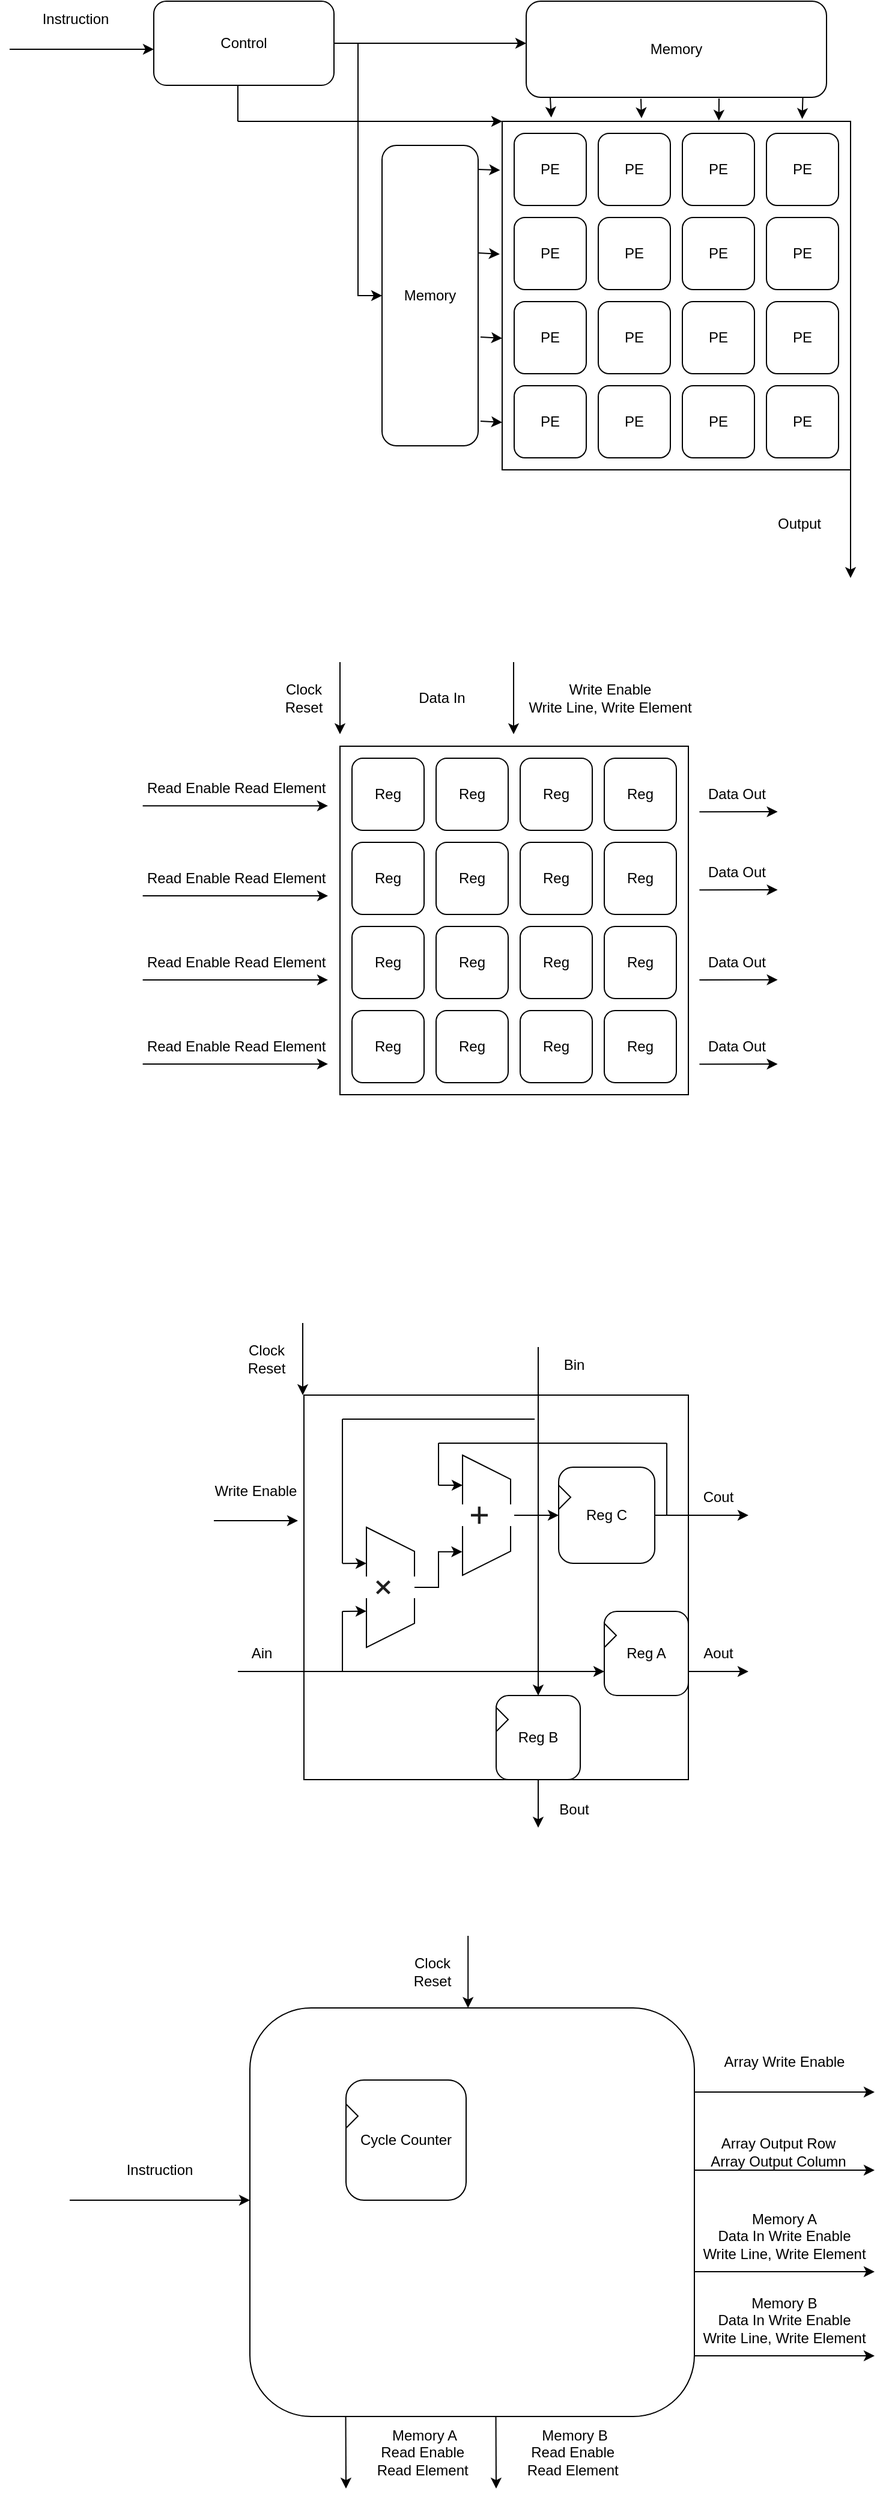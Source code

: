 <mxfile version="26.2.15">
  <diagram name="Page-1" id="_n1LZgANd8zEwi0U5w4z">
    <mxGraphModel dx="1113" dy="709" grid="1" gridSize="10" guides="1" tooltips="1" connect="1" arrows="1" fold="1" page="1" pageScale="1" pageWidth="850" pageHeight="1100" background="none" math="0" shadow="0">
      <root>
        <mxCell id="0" />
        <mxCell id="1" parent="0" />
        <mxCell id="O0ssllRnNKwDEn77qQZ8-20" value="" style="rounded=0;whiteSpace=wrap;html=1;fillColor=default;" parent="1" vertex="1">
          <mxGeometry x="450" y="150" width="290" height="290" as="geometry" />
        </mxCell>
        <mxCell id="xQuqzKJTbSrKoZD_pOgn-4" style="edgeStyle=orthogonalEdgeStyle;rounded=0;orthogonalLoop=1;jettySize=auto;html=1;entryX=0;entryY=0.5;entryDx=0;entryDy=0;" parent="1" source="O0ssllRnNKwDEn77qQZ8-1" target="O0ssllRnNKwDEn77qQZ8-22" edge="1">
          <mxGeometry relative="1" as="geometry" />
        </mxCell>
        <mxCell id="O0ssllRnNKwDEn77qQZ8-1" value="Control" style="rounded=1;whiteSpace=wrap;html=1;" parent="1" vertex="1">
          <mxGeometry x="160" y="50" width="150" height="70" as="geometry" />
        </mxCell>
        <mxCell id="O0ssllRnNKwDEn77qQZ8-2" value="PE" style="rounded=1;whiteSpace=wrap;html=1;" parent="1" vertex="1">
          <mxGeometry x="460" y="160" width="60" height="60" as="geometry" />
        </mxCell>
        <mxCell id="O0ssllRnNKwDEn77qQZ8-3" value="PE" style="rounded=1;whiteSpace=wrap;html=1;" parent="1" vertex="1">
          <mxGeometry x="530" y="160" width="60" height="60" as="geometry" />
        </mxCell>
        <mxCell id="O0ssllRnNKwDEn77qQZ8-4" value="PE" style="rounded=1;whiteSpace=wrap;html=1;" parent="1" vertex="1">
          <mxGeometry x="600" y="160" width="60" height="60" as="geometry" />
        </mxCell>
        <mxCell id="O0ssllRnNKwDEn77qQZ8-5" value="PE" style="rounded=1;whiteSpace=wrap;html=1;" parent="1" vertex="1">
          <mxGeometry x="670" y="160" width="60" height="60" as="geometry" />
        </mxCell>
        <mxCell id="O0ssllRnNKwDEn77qQZ8-6" value="PE" style="rounded=1;whiteSpace=wrap;html=1;" parent="1" vertex="1">
          <mxGeometry x="460" y="230" width="60" height="60" as="geometry" />
        </mxCell>
        <mxCell id="O0ssllRnNKwDEn77qQZ8-7" value="PE" style="rounded=1;whiteSpace=wrap;html=1;" parent="1" vertex="1">
          <mxGeometry x="530" y="230" width="60" height="60" as="geometry" />
        </mxCell>
        <mxCell id="O0ssllRnNKwDEn77qQZ8-8" value="PE" style="rounded=1;whiteSpace=wrap;html=1;" parent="1" vertex="1">
          <mxGeometry x="600" y="230" width="60" height="60" as="geometry" />
        </mxCell>
        <mxCell id="O0ssllRnNKwDEn77qQZ8-9" value="PE" style="rounded=1;whiteSpace=wrap;html=1;" parent="1" vertex="1">
          <mxGeometry x="670" y="230" width="60" height="60" as="geometry" />
        </mxCell>
        <mxCell id="O0ssllRnNKwDEn77qQZ8-10" value="PE" style="rounded=1;whiteSpace=wrap;html=1;" parent="1" vertex="1">
          <mxGeometry x="460" y="300" width="60" height="60" as="geometry" />
        </mxCell>
        <mxCell id="O0ssllRnNKwDEn77qQZ8-11" value="PE" style="rounded=1;whiteSpace=wrap;html=1;" parent="1" vertex="1">
          <mxGeometry x="530" y="300" width="60" height="60" as="geometry" />
        </mxCell>
        <mxCell id="O0ssllRnNKwDEn77qQZ8-12" value="PE" style="rounded=1;whiteSpace=wrap;html=1;" parent="1" vertex="1">
          <mxGeometry x="600" y="300" width="60" height="60" as="geometry" />
        </mxCell>
        <mxCell id="O0ssllRnNKwDEn77qQZ8-13" value="PE" style="rounded=1;whiteSpace=wrap;html=1;" parent="1" vertex="1">
          <mxGeometry x="670" y="300" width="60" height="60" as="geometry" />
        </mxCell>
        <mxCell id="O0ssllRnNKwDEn77qQZ8-14" value="PE" style="rounded=1;whiteSpace=wrap;html=1;" parent="1" vertex="1">
          <mxGeometry x="460" y="370" width="60" height="60" as="geometry" />
        </mxCell>
        <mxCell id="O0ssllRnNKwDEn77qQZ8-15" value="PE" style="rounded=1;whiteSpace=wrap;html=1;" parent="1" vertex="1">
          <mxGeometry x="530" y="370" width="60" height="60" as="geometry" />
        </mxCell>
        <mxCell id="O0ssllRnNKwDEn77qQZ8-16" value="PE" style="rounded=1;whiteSpace=wrap;html=1;" parent="1" vertex="1">
          <mxGeometry x="600" y="370" width="60" height="60" as="geometry" />
        </mxCell>
        <mxCell id="O0ssllRnNKwDEn77qQZ8-17" value="PE" style="rounded=1;whiteSpace=wrap;html=1;" parent="1" vertex="1">
          <mxGeometry x="670" y="370" width="60" height="60" as="geometry" />
        </mxCell>
        <mxCell id="O0ssllRnNKwDEn77qQZ8-21" value="Memory" style="rounded=1;whiteSpace=wrap;html=1;" parent="1" vertex="1">
          <mxGeometry x="470" y="50" width="250" height="80" as="geometry" />
        </mxCell>
        <mxCell id="O0ssllRnNKwDEn77qQZ8-22" value="Memory" style="rounded=1;whiteSpace=wrap;html=1;" parent="1" vertex="1">
          <mxGeometry x="350" y="170" width="80" height="250" as="geometry" />
        </mxCell>
        <mxCell id="xQuqzKJTbSrKoZD_pOgn-5" style="edgeStyle=orthogonalEdgeStyle;rounded=0;orthogonalLoop=1;jettySize=auto;html=1;entryX=0;entryY=0.438;entryDx=0;entryDy=0;entryPerimeter=0;" parent="1" source="O0ssllRnNKwDEn77qQZ8-1" target="O0ssllRnNKwDEn77qQZ8-21" edge="1">
          <mxGeometry relative="1" as="geometry" />
        </mxCell>
        <mxCell id="xQuqzKJTbSrKoZD_pOgn-6" value="" style="endArrow=classic;html=1;rounded=0;entryX=-0.006;entryY=0.14;entryDx=0;entryDy=0;entryPerimeter=0;" parent="1" target="O0ssllRnNKwDEn77qQZ8-20" edge="1">
          <mxGeometry width="50" height="50" relative="1" as="geometry">
            <mxPoint x="430" y="190" as="sourcePoint" />
            <mxPoint x="480" y="140" as="targetPoint" />
          </mxGeometry>
        </mxCell>
        <mxCell id="xQuqzKJTbSrKoZD_pOgn-8" value="" style="endArrow=classic;html=1;rounded=0;entryX=-0.006;entryY=0.14;entryDx=0;entryDy=0;entryPerimeter=0;" parent="1" edge="1">
          <mxGeometry width="50" height="50" relative="1" as="geometry">
            <mxPoint x="430" y="259.5" as="sourcePoint" />
            <mxPoint x="448" y="260.5" as="targetPoint" />
          </mxGeometry>
        </mxCell>
        <mxCell id="xQuqzKJTbSrKoZD_pOgn-9" value="" style="endArrow=classic;html=1;rounded=0;entryX=-0.006;entryY=0.14;entryDx=0;entryDy=0;entryPerimeter=0;" parent="1" edge="1">
          <mxGeometry width="50" height="50" relative="1" as="geometry">
            <mxPoint x="432" y="329.5" as="sourcePoint" />
            <mxPoint x="450" y="330.5" as="targetPoint" />
          </mxGeometry>
        </mxCell>
        <mxCell id="xQuqzKJTbSrKoZD_pOgn-10" value="" style="endArrow=classic;html=1;rounded=0;entryX=-0.006;entryY=0.14;entryDx=0;entryDy=0;entryPerimeter=0;" parent="1" edge="1">
          <mxGeometry width="50" height="50" relative="1" as="geometry">
            <mxPoint x="432" y="399.5" as="sourcePoint" />
            <mxPoint x="450" y="400.5" as="targetPoint" />
          </mxGeometry>
        </mxCell>
        <mxCell id="xQuqzKJTbSrKoZD_pOgn-11" value="" style="endArrow=classic;html=1;rounded=0;entryX=0.141;entryY=-0.011;entryDx=0;entryDy=0;entryPerimeter=0;" parent="1" target="O0ssllRnNKwDEn77qQZ8-20" edge="1">
          <mxGeometry width="50" height="50" relative="1" as="geometry">
            <mxPoint x="490" y="130" as="sourcePoint" />
            <mxPoint x="540" y="80" as="targetPoint" />
          </mxGeometry>
        </mxCell>
        <mxCell id="xQuqzKJTbSrKoZD_pOgn-13" value="" style="endArrow=classic;html=1;rounded=0;exitX=0.382;exitY=1.016;exitDx=0;exitDy=0;exitPerimeter=0;entryX=0.4;entryY=-0.009;entryDx=0;entryDy=0;entryPerimeter=0;" parent="1" source="O0ssllRnNKwDEn77qQZ8-21" target="O0ssllRnNKwDEn77qQZ8-20" edge="1">
          <mxGeometry width="50" height="50" relative="1" as="geometry">
            <mxPoint x="500" y="140" as="sourcePoint" />
            <mxPoint x="560" y="150" as="targetPoint" />
          </mxGeometry>
        </mxCell>
        <mxCell id="xQuqzKJTbSrKoZD_pOgn-14" value="" style="endArrow=classic;html=1;rounded=0;exitX=0.382;exitY=1.016;exitDx=0;exitDy=0;exitPerimeter=0;entryX=0.622;entryY=-0.002;entryDx=0;entryDy=0;entryPerimeter=0;" parent="1" target="O0ssllRnNKwDEn77qQZ8-20" edge="1">
          <mxGeometry width="50" height="50" relative="1" as="geometry">
            <mxPoint x="630.5" y="131" as="sourcePoint" />
            <mxPoint x="629.5" y="150" as="targetPoint" />
          </mxGeometry>
        </mxCell>
        <mxCell id="xQuqzKJTbSrKoZD_pOgn-15" value="" style="endArrow=classic;html=1;rounded=0;exitX=0.382;exitY=1.016;exitDx=0;exitDy=0;exitPerimeter=0;entryX=0.622;entryY=-0.002;entryDx=0;entryDy=0;entryPerimeter=0;" parent="1" edge="1">
          <mxGeometry width="50" height="50" relative="1" as="geometry">
            <mxPoint x="700.25" y="130" as="sourcePoint" />
            <mxPoint x="699.75" y="148" as="targetPoint" />
          </mxGeometry>
        </mxCell>
        <mxCell id="xQuqzKJTbSrKoZD_pOgn-18" value="" style="endArrow=classic;html=1;rounded=0;entryX=0;entryY=0;entryDx=0;entryDy=0;" parent="1" target="O0ssllRnNKwDEn77qQZ8-20" edge="1">
          <mxGeometry width="50" height="50" relative="1" as="geometry">
            <mxPoint x="230" y="150" as="sourcePoint" />
            <mxPoint x="290" y="100" as="targetPoint" />
          </mxGeometry>
        </mxCell>
        <mxCell id="xQuqzKJTbSrKoZD_pOgn-19" value="" style="endArrow=none;html=1;rounded=0;" parent="1" edge="1">
          <mxGeometry width="50" height="50" relative="1" as="geometry">
            <mxPoint x="230" y="150" as="sourcePoint" />
            <mxPoint x="230" y="120" as="targetPoint" />
          </mxGeometry>
        </mxCell>
        <mxCell id="xQuqzKJTbSrKoZD_pOgn-24" value="" style="rounded=0;whiteSpace=wrap;html=1;fillColor=default;" parent="1" vertex="1">
          <mxGeometry x="315" y="670" width="290" height="290" as="geometry" />
        </mxCell>
        <mxCell id="xQuqzKJTbSrKoZD_pOgn-25" value="Reg" style="rounded=1;whiteSpace=wrap;html=1;" parent="1" vertex="1">
          <mxGeometry x="325" y="680" width="60" height="60" as="geometry" />
        </mxCell>
        <mxCell id="xQuqzKJTbSrKoZD_pOgn-26" value="Reg" style="rounded=1;whiteSpace=wrap;html=1;" parent="1" vertex="1">
          <mxGeometry x="395" y="680" width="60" height="60" as="geometry" />
        </mxCell>
        <mxCell id="xQuqzKJTbSrKoZD_pOgn-27" value="Reg" style="rounded=1;whiteSpace=wrap;html=1;" parent="1" vertex="1">
          <mxGeometry x="465" y="680" width="60" height="60" as="geometry" />
        </mxCell>
        <mxCell id="xQuqzKJTbSrKoZD_pOgn-28" value="Reg" style="rounded=1;whiteSpace=wrap;html=1;" parent="1" vertex="1">
          <mxGeometry x="535" y="680" width="60" height="60" as="geometry" />
        </mxCell>
        <mxCell id="xQuqzKJTbSrKoZD_pOgn-29" value="Reg" style="rounded=1;whiteSpace=wrap;html=1;" parent="1" vertex="1">
          <mxGeometry x="325" y="750" width="60" height="60" as="geometry" />
        </mxCell>
        <mxCell id="xQuqzKJTbSrKoZD_pOgn-30" value="Reg" style="rounded=1;whiteSpace=wrap;html=1;" parent="1" vertex="1">
          <mxGeometry x="395" y="750" width="60" height="60" as="geometry" />
        </mxCell>
        <mxCell id="xQuqzKJTbSrKoZD_pOgn-31" value="Reg" style="rounded=1;whiteSpace=wrap;html=1;" parent="1" vertex="1">
          <mxGeometry x="465" y="750" width="60" height="60" as="geometry" />
        </mxCell>
        <mxCell id="xQuqzKJTbSrKoZD_pOgn-32" value="Reg" style="rounded=1;whiteSpace=wrap;html=1;" parent="1" vertex="1">
          <mxGeometry x="535" y="750" width="60" height="60" as="geometry" />
        </mxCell>
        <mxCell id="xQuqzKJTbSrKoZD_pOgn-33" value="Reg" style="rounded=1;whiteSpace=wrap;html=1;" parent="1" vertex="1">
          <mxGeometry x="325" y="820" width="60" height="60" as="geometry" />
        </mxCell>
        <mxCell id="xQuqzKJTbSrKoZD_pOgn-34" value="Reg" style="rounded=1;whiteSpace=wrap;html=1;" parent="1" vertex="1">
          <mxGeometry x="395" y="820" width="60" height="60" as="geometry" />
        </mxCell>
        <mxCell id="xQuqzKJTbSrKoZD_pOgn-35" value="Reg" style="rounded=1;whiteSpace=wrap;html=1;" parent="1" vertex="1">
          <mxGeometry x="465" y="820" width="60" height="60" as="geometry" />
        </mxCell>
        <mxCell id="xQuqzKJTbSrKoZD_pOgn-36" value="Reg" style="rounded=1;whiteSpace=wrap;html=1;" parent="1" vertex="1">
          <mxGeometry x="535" y="820" width="60" height="60" as="geometry" />
        </mxCell>
        <mxCell id="xQuqzKJTbSrKoZD_pOgn-37" value="Reg" style="rounded=1;whiteSpace=wrap;html=1;" parent="1" vertex="1">
          <mxGeometry x="325" y="890" width="60" height="60" as="geometry" />
        </mxCell>
        <mxCell id="xQuqzKJTbSrKoZD_pOgn-38" value="Reg" style="rounded=1;whiteSpace=wrap;html=1;" parent="1" vertex="1">
          <mxGeometry x="395" y="890" width="60" height="60" as="geometry" />
        </mxCell>
        <mxCell id="xQuqzKJTbSrKoZD_pOgn-39" value="Reg" style="rounded=1;whiteSpace=wrap;html=1;" parent="1" vertex="1">
          <mxGeometry x="465" y="890" width="60" height="60" as="geometry" />
        </mxCell>
        <mxCell id="xQuqzKJTbSrKoZD_pOgn-40" value="Reg" style="rounded=1;whiteSpace=wrap;html=1;" parent="1" vertex="1">
          <mxGeometry x="535" y="890" width="60" height="60" as="geometry" />
        </mxCell>
        <mxCell id="xQuqzKJTbSrKoZD_pOgn-41" value="" style="endArrow=classic;html=1;rounded=0;exitX=0.06;exitY=0.987;exitDx=0;exitDy=0;exitPerimeter=0;" parent="1" source="xQuqzKJTbSrKoZD_pOgn-42" edge="1">
          <mxGeometry width="50" height="50" relative="1" as="geometry">
            <mxPoint x="240" y="719.58" as="sourcePoint" />
            <mxPoint x="305" y="719.58" as="targetPoint" />
          </mxGeometry>
        </mxCell>
        <mxCell id="xQuqzKJTbSrKoZD_pOgn-42" value="Read Enable Read Element&amp;nbsp;" style="text;html=1;align=center;verticalAlign=middle;resizable=0;points=[];autosize=1;strokeColor=none;fillColor=none;" parent="1" vertex="1">
          <mxGeometry x="140" y="690" width="180" height="30" as="geometry" />
        </mxCell>
        <mxCell id="xQuqzKJTbSrKoZD_pOgn-43" value="" style="endArrow=classic;html=1;rounded=0;exitX=0.06;exitY=0.987;exitDx=0;exitDy=0;exitPerimeter=0;" parent="1" source="xQuqzKJTbSrKoZD_pOgn-44" edge="1">
          <mxGeometry width="50" height="50" relative="1" as="geometry">
            <mxPoint x="240" y="794.5" as="sourcePoint" />
            <mxPoint x="305" y="794.5" as="targetPoint" />
          </mxGeometry>
        </mxCell>
        <mxCell id="xQuqzKJTbSrKoZD_pOgn-44" value="Read Enable Read Element&amp;nbsp;" style="text;html=1;align=center;verticalAlign=middle;resizable=0;points=[];autosize=1;strokeColor=none;fillColor=none;" parent="1" vertex="1">
          <mxGeometry x="140" y="764.92" width="180" height="30" as="geometry" />
        </mxCell>
        <mxCell id="xQuqzKJTbSrKoZD_pOgn-45" value="" style="endArrow=classic;html=1;rounded=0;exitX=0.06;exitY=0.987;exitDx=0;exitDy=0;exitPerimeter=0;" parent="1" source="xQuqzKJTbSrKoZD_pOgn-46" edge="1">
          <mxGeometry width="50" height="50" relative="1" as="geometry">
            <mxPoint x="240" y="864.45" as="sourcePoint" />
            <mxPoint x="305" y="864.45" as="targetPoint" />
          </mxGeometry>
        </mxCell>
        <mxCell id="xQuqzKJTbSrKoZD_pOgn-46" value="Read Enable Read Element&amp;nbsp;" style="text;html=1;align=center;verticalAlign=middle;resizable=0;points=[];autosize=1;strokeColor=none;fillColor=none;" parent="1" vertex="1">
          <mxGeometry x="140" y="834.87" width="180" height="30" as="geometry" />
        </mxCell>
        <mxCell id="xQuqzKJTbSrKoZD_pOgn-47" value="" style="endArrow=classic;html=1;rounded=0;exitX=0.06;exitY=0.987;exitDx=0;exitDy=0;exitPerimeter=0;" parent="1" source="xQuqzKJTbSrKoZD_pOgn-48" edge="1">
          <mxGeometry width="50" height="50" relative="1" as="geometry">
            <mxPoint x="240" y="934.45" as="sourcePoint" />
            <mxPoint x="305" y="934.45" as="targetPoint" />
          </mxGeometry>
        </mxCell>
        <mxCell id="xQuqzKJTbSrKoZD_pOgn-48" value="Read Enable Read Element&amp;nbsp;" style="text;html=1;align=center;verticalAlign=middle;resizable=0;points=[];autosize=1;strokeColor=none;fillColor=none;" parent="1" vertex="1">
          <mxGeometry x="140" y="904.87" width="180" height="30" as="geometry" />
        </mxCell>
        <mxCell id="xQuqzKJTbSrKoZD_pOgn-49" value="" style="endArrow=classic;html=1;rounded=0;exitX=0.06;exitY=0.987;exitDx=0;exitDy=0;exitPerimeter=0;entryX=0.99;entryY=0.985;entryDx=0;entryDy=0;entryPerimeter=0;" parent="1" source="xQuqzKJTbSrKoZD_pOgn-50" target="xQuqzKJTbSrKoZD_pOgn-50" edge="1">
          <mxGeometry width="50" height="50" relative="1" as="geometry">
            <mxPoint x="655" y="724.58" as="sourcePoint" />
            <mxPoint x="720" y="724.58" as="targetPoint" />
          </mxGeometry>
        </mxCell>
        <mxCell id="xQuqzKJTbSrKoZD_pOgn-50" value="Data Out" style="text;html=1;align=center;verticalAlign=middle;resizable=0;points=[];autosize=1;strokeColor=none;fillColor=none;" parent="1" vertex="1">
          <mxGeometry x="610" y="695" width="70" height="30" as="geometry" />
        </mxCell>
        <mxCell id="xQuqzKJTbSrKoZD_pOgn-51" value="" style="endArrow=classic;html=1;rounded=0;exitX=0.06;exitY=0.987;exitDx=0;exitDy=0;exitPerimeter=0;entryX=0.99;entryY=0.985;entryDx=0;entryDy=0;entryPerimeter=0;" parent="1" source="xQuqzKJTbSrKoZD_pOgn-52" target="xQuqzKJTbSrKoZD_pOgn-52" edge="1">
          <mxGeometry width="50" height="50" relative="1" as="geometry">
            <mxPoint x="655" y="789.58" as="sourcePoint" />
            <mxPoint x="720" y="789.58" as="targetPoint" />
          </mxGeometry>
        </mxCell>
        <mxCell id="xQuqzKJTbSrKoZD_pOgn-52" value="Data Out" style="text;html=1;align=center;verticalAlign=middle;resizable=0;points=[];autosize=1;strokeColor=none;fillColor=none;" parent="1" vertex="1">
          <mxGeometry x="610" y="760" width="70" height="30" as="geometry" />
        </mxCell>
        <mxCell id="xQuqzKJTbSrKoZD_pOgn-53" value="" style="endArrow=classic;html=1;rounded=0;exitX=0.06;exitY=0.987;exitDx=0;exitDy=0;exitPerimeter=0;entryX=0.99;entryY=0.985;entryDx=0;entryDy=0;entryPerimeter=0;" parent="1" source="xQuqzKJTbSrKoZD_pOgn-54" target="xQuqzKJTbSrKoZD_pOgn-54" edge="1">
          <mxGeometry width="50" height="50" relative="1" as="geometry">
            <mxPoint x="655" y="864.45" as="sourcePoint" />
            <mxPoint x="720" y="864.45" as="targetPoint" />
          </mxGeometry>
        </mxCell>
        <mxCell id="xQuqzKJTbSrKoZD_pOgn-54" value="Data Out" style="text;html=1;align=center;verticalAlign=middle;resizable=0;points=[];autosize=1;strokeColor=none;fillColor=none;" parent="1" vertex="1">
          <mxGeometry x="610" y="834.87" width="70" height="30" as="geometry" />
        </mxCell>
        <mxCell id="xQuqzKJTbSrKoZD_pOgn-55" value="" style="endArrow=classic;html=1;rounded=0;exitX=0.06;exitY=0.987;exitDx=0;exitDy=0;exitPerimeter=0;entryX=0.99;entryY=0.985;entryDx=0;entryDy=0;entryPerimeter=0;" parent="1" source="xQuqzKJTbSrKoZD_pOgn-56" target="xQuqzKJTbSrKoZD_pOgn-56" edge="1">
          <mxGeometry width="50" height="50" relative="1" as="geometry">
            <mxPoint x="655" y="934.58" as="sourcePoint" />
            <mxPoint x="720" y="934.58" as="targetPoint" />
          </mxGeometry>
        </mxCell>
        <mxCell id="xQuqzKJTbSrKoZD_pOgn-56" value="Data Out" style="text;html=1;align=center;verticalAlign=middle;resizable=0;points=[];autosize=1;strokeColor=none;fillColor=none;" parent="1" vertex="1">
          <mxGeometry x="610" y="905" width="70" height="30" as="geometry" />
        </mxCell>
        <mxCell id="xQuqzKJTbSrKoZD_pOgn-58" value="" style="endArrow=classic;html=1;rounded=0;" parent="1" edge="1">
          <mxGeometry width="50" height="50" relative="1" as="geometry">
            <mxPoint x="459.52" y="600" as="sourcePoint" />
            <mxPoint x="459.52" y="660" as="targetPoint" />
          </mxGeometry>
        </mxCell>
        <mxCell id="xQuqzKJTbSrKoZD_pOgn-59" value="Data In" style="text;html=1;align=center;verticalAlign=middle;whiteSpace=wrap;rounded=0;" parent="1" vertex="1">
          <mxGeometry x="370" y="615" width="60" height="30" as="geometry" />
        </mxCell>
        <mxCell id="xQuqzKJTbSrKoZD_pOgn-60" value="Write Enable&lt;div&gt;Write Line, Write Element&lt;/div&gt;" style="text;html=1;align=center;verticalAlign=middle;whiteSpace=wrap;rounded=0;" parent="1" vertex="1">
          <mxGeometry x="470" y="610" width="140" height="40" as="geometry" />
        </mxCell>
        <mxCell id="xQuqzKJTbSrKoZD_pOgn-61" value="" style="endArrow=classic;html=1;rounded=0;" parent="1" edge="1">
          <mxGeometry width="50" height="50" relative="1" as="geometry">
            <mxPoint x="315" y="600" as="sourcePoint" />
            <mxPoint x="315" y="660" as="targetPoint" />
          </mxGeometry>
        </mxCell>
        <mxCell id="xQuqzKJTbSrKoZD_pOgn-62" value="Clock&lt;br&gt;&lt;div&gt;Reset&lt;/div&gt;" style="text;html=1;align=center;verticalAlign=middle;whiteSpace=wrap;rounded=0;" parent="1" vertex="1">
          <mxGeometry x="255" y="615" width="60" height="30" as="geometry" />
        </mxCell>
        <mxCell id="fK88JFqMNJFnSsFuQUzL-3" value="" style="rounded=0;whiteSpace=wrap;html=1;" parent="1" vertex="1">
          <mxGeometry x="285" y="1210" width="320" height="320" as="geometry" />
        </mxCell>
        <mxCell id="fK88JFqMNJFnSsFuQUzL-4" value="Reg B" style="rounded=1;whiteSpace=wrap;html=1;" parent="1" vertex="1">
          <mxGeometry x="445.0" y="1460" width="70" height="70" as="geometry" />
        </mxCell>
        <mxCell id="fK88JFqMNJFnSsFuQUzL-8" value="Reg A" style="rounded=1;whiteSpace=wrap;html=1;" parent="1" vertex="1">
          <mxGeometry x="535" y="1390" width="70" height="70" as="geometry" />
        </mxCell>
        <mxCell id="fK88JFqMNJFnSsFuQUzL-11" value="" style="endArrow=classic;html=1;rounded=0;entryX=0.72;entryY=0.542;entryDx=0;entryDy=0;entryPerimeter=0;" parent="1" edge="1">
          <mxGeometry width="50" height="50" relative="1" as="geometry">
            <mxPoint x="230.0" y="1440" as="sourcePoint" />
            <mxPoint x="535" y="1440.0" as="targetPoint" />
          </mxGeometry>
        </mxCell>
        <mxCell id="wC2sk4pRGJKpXxJBbBtc-1" value="" style="triangle;whiteSpace=wrap;html=1;" parent="1" vertex="1">
          <mxGeometry x="445.0" y="1470" width="10" height="20" as="geometry" />
        </mxCell>
        <mxCell id="wC2sk4pRGJKpXxJBbBtc-2" value="" style="triangle;whiteSpace=wrap;html=1;" parent="1" vertex="1">
          <mxGeometry x="535" y="1400" width="10" height="20" as="geometry" />
        </mxCell>
        <mxCell id="wC2sk4pRGJKpXxJBbBtc-4" value="&lt;span style=&quot;caret-color: rgb(31, 31, 31); color: rgb(31, 31, 31); font-family: &amp;quot;Google Sans&amp;quot;, &amp;quot;Helvetica Neue&amp;quot;, sans-serif; font-size: 32px; text-align: left; background-color: rgb(255, 255, 255);&quot;&gt;×&lt;/span&gt;" style="shape=trapezoid;perimeter=trapezoidPerimeter;whiteSpace=wrap;html=1;fixedSize=1;rotation=90;" parent="1" vertex="1">
          <mxGeometry x="307.02" y="1350" width="100" height="40" as="geometry" />
        </mxCell>
        <mxCell id="anglha34Ka86vBHd0-1G-8" style="edgeStyle=orthogonalEdgeStyle;rounded=0;orthogonalLoop=1;jettySize=auto;html=1;exitX=0.5;exitY=0;exitDx=0;exitDy=0;entryX=0;entryY=0.5;entryDx=0;entryDy=0;" parent="1" source="anglha34Ka86vBHd0-1G-1" target="anglha34Ka86vBHd0-1G-5" edge="1">
          <mxGeometry relative="1" as="geometry" />
        </mxCell>
        <mxCell id="anglha34Ka86vBHd0-1G-1" value="&lt;span style=&quot;caret-color: rgb(31, 31, 31); color: rgb(31, 31, 31); font-family: &amp;quot;Google Sans&amp;quot;, &amp;quot;Helvetica Neue&amp;quot;, sans-serif; font-size: 32px; text-align: left; background-color: rgb(255, 255, 255);&quot;&gt;+&lt;/span&gt;" style="shape=trapezoid;perimeter=trapezoidPerimeter;whiteSpace=wrap;html=1;fixedSize=1;rotation=90;" parent="1" vertex="1">
          <mxGeometry x="387.02" y="1290" width="100" height="40" as="geometry" />
        </mxCell>
        <mxCell id="anglha34Ka86vBHd0-1G-4" style="edgeStyle=orthogonalEdgeStyle;rounded=0;orthogonalLoop=1;jettySize=auto;html=1;exitX=0.5;exitY=0;exitDx=0;exitDy=0;entryX=0.804;entryY=1.007;entryDx=0;entryDy=0;entryPerimeter=0;" parent="1" source="wC2sk4pRGJKpXxJBbBtc-4" target="anglha34Ka86vBHd0-1G-1" edge="1">
          <mxGeometry relative="1" as="geometry">
            <Array as="points">
              <mxPoint x="397.02" y="1370" />
              <mxPoint x="397.02" y="1340" />
            </Array>
          </mxGeometry>
        </mxCell>
        <mxCell id="anglha34Ka86vBHd0-1G-5" value="Reg C" style="rounded=1;whiteSpace=wrap;html=1;" parent="1" vertex="1">
          <mxGeometry x="497.02" y="1270" width="80" height="80" as="geometry" />
        </mxCell>
        <mxCell id="anglha34Ka86vBHd0-1G-6" value="" style="triangle;whiteSpace=wrap;html=1;" parent="1" vertex="1">
          <mxGeometry x="497.02" y="1285" width="10" height="20" as="geometry" />
        </mxCell>
        <mxCell id="anglha34Ka86vBHd0-1G-9" style="edgeStyle=orthogonalEdgeStyle;rounded=0;orthogonalLoop=1;jettySize=auto;html=1;exitX=1;exitY=0.5;exitDx=0;exitDy=0;" parent="1" source="anglha34Ka86vBHd0-1G-5" edge="1">
          <mxGeometry relative="1" as="geometry">
            <mxPoint x="655" y="1310" as="targetPoint" />
          </mxGeometry>
        </mxCell>
        <mxCell id="anglha34Ka86vBHd0-1G-12" value="" style="endArrow=classic;html=1;rounded=0;" parent="1" edge="1">
          <mxGeometry width="50" height="50" relative="1" as="geometry">
            <mxPoint x="397.02" y="1285" as="sourcePoint" />
            <mxPoint x="417.02" y="1285" as="targetPoint" />
          </mxGeometry>
        </mxCell>
        <mxCell id="anglha34Ka86vBHd0-1G-18" value="" style="endArrow=none;html=1;rounded=0;" parent="1" edge="1">
          <mxGeometry width="50" height="50" relative="1" as="geometry">
            <mxPoint x="397.02" y="1250" as="sourcePoint" />
            <mxPoint x="397.02" y="1285" as="targetPoint" />
          </mxGeometry>
        </mxCell>
        <mxCell id="anglha34Ka86vBHd0-1G-19" value="" style="endArrow=none;html=1;rounded=0;entryX=0.953;entryY=0.094;entryDx=0;entryDy=0;entryPerimeter=0;" parent="1" edge="1">
          <mxGeometry width="50" height="50" relative="1" as="geometry">
            <mxPoint x="397.02" y="1250" as="sourcePoint" />
            <mxPoint x="587.02" y="1250.08" as="targetPoint" />
          </mxGeometry>
        </mxCell>
        <mxCell id="anglha34Ka86vBHd0-1G-20" value="" style="endArrow=none;html=1;rounded=0;" parent="1" edge="1">
          <mxGeometry width="50" height="50" relative="1" as="geometry">
            <mxPoint x="587.02" y="1250" as="sourcePoint" />
            <mxPoint x="587.02" y="1310" as="targetPoint" />
          </mxGeometry>
        </mxCell>
        <mxCell id="anglha34Ka86vBHd0-1G-21" value="" style="endArrow=classic;html=1;rounded=0;" parent="1" edge="1">
          <mxGeometry width="50" height="50" relative="1" as="geometry">
            <mxPoint x="480.0" y="1170" as="sourcePoint" />
            <mxPoint x="480.0" y="1460" as="targetPoint" />
          </mxGeometry>
        </mxCell>
        <mxCell id="anglha34Ka86vBHd0-1G-22" value="" style="endArrow=classic;html=1;rounded=0;" parent="1" edge="1">
          <mxGeometry width="50" height="50" relative="1" as="geometry">
            <mxPoint x="317.02" y="1390" as="sourcePoint" />
            <mxPoint x="337.02" y="1389.84" as="targetPoint" />
          </mxGeometry>
        </mxCell>
        <mxCell id="anglha34Ka86vBHd0-1G-23" value="" style="endArrow=none;html=1;rounded=0;" parent="1" edge="1">
          <mxGeometry width="50" height="50" relative="1" as="geometry">
            <mxPoint x="317.02" y="1440" as="sourcePoint" />
            <mxPoint x="317.02" y="1390" as="targetPoint" />
          </mxGeometry>
        </mxCell>
        <mxCell id="anglha34Ka86vBHd0-1G-24" value="" style="endArrow=classic;html=1;rounded=0;" parent="1" edge="1">
          <mxGeometry width="50" height="50" relative="1" as="geometry">
            <mxPoint x="317.02" y="1350.16" as="sourcePoint" />
            <mxPoint x="337.02" y="1350" as="targetPoint" />
          </mxGeometry>
        </mxCell>
        <mxCell id="anglha34Ka86vBHd0-1G-25" value="" style="endArrow=none;html=1;rounded=0;" parent="1" edge="1">
          <mxGeometry width="50" height="50" relative="1" as="geometry">
            <mxPoint x="317.02" y="1350" as="sourcePoint" />
            <mxPoint x="317.02" y="1230" as="targetPoint" />
          </mxGeometry>
        </mxCell>
        <mxCell id="anglha34Ka86vBHd0-1G-26" value="" style="endArrow=none;html=1;rounded=0;" parent="1" edge="1">
          <mxGeometry width="50" height="50" relative="1" as="geometry">
            <mxPoint x="317.02" y="1230" as="sourcePoint" />
            <mxPoint x="477.02" y="1230" as="targetPoint" />
          </mxGeometry>
        </mxCell>
        <mxCell id="3nf_8oPdl7mWMQb_sywf-1" value="Ain" style="text;html=1;align=center;verticalAlign=middle;whiteSpace=wrap;rounded=0;" parent="1" vertex="1">
          <mxGeometry x="225" y="1410" width="50" height="30" as="geometry" />
        </mxCell>
        <mxCell id="3nf_8oPdl7mWMQb_sywf-2" value="Bin" style="text;html=1;align=center;verticalAlign=middle;whiteSpace=wrap;rounded=0;" parent="1" vertex="1">
          <mxGeometry x="480" y="1170" width="60" height="30" as="geometry" />
        </mxCell>
        <mxCell id="3nf_8oPdl7mWMQb_sywf-3" value="Aout" style="text;html=1;align=center;verticalAlign=middle;whiteSpace=wrap;rounded=0;" parent="1" vertex="1">
          <mxGeometry x="605" y="1410" width="50" height="30" as="geometry" />
        </mxCell>
        <mxCell id="3nf_8oPdl7mWMQb_sywf-4" value="Bout" style="text;html=1;align=center;verticalAlign=middle;whiteSpace=wrap;rounded=0;" parent="1" vertex="1">
          <mxGeometry x="480" y="1540" width="60" height="30" as="geometry" />
        </mxCell>
        <mxCell id="3nf_8oPdl7mWMQb_sywf-5" value="" style="endArrow=classic;html=1;rounded=0;" parent="1" edge="1">
          <mxGeometry width="50" height="50" relative="1" as="geometry">
            <mxPoint x="605" y="1440" as="sourcePoint" />
            <mxPoint x="655" y="1440" as="targetPoint" />
          </mxGeometry>
        </mxCell>
        <mxCell id="3nf_8oPdl7mWMQb_sywf-6" value="" style="endArrow=classic;html=1;rounded=0;entryX=0;entryY=1;entryDx=0;entryDy=0;" parent="1" target="3nf_8oPdl7mWMQb_sywf-4" edge="1">
          <mxGeometry width="50" height="50" relative="1" as="geometry">
            <mxPoint x="480" y="1530" as="sourcePoint" />
            <mxPoint x="480" y="1560" as="targetPoint" />
          </mxGeometry>
        </mxCell>
        <mxCell id="3nf_8oPdl7mWMQb_sywf-7" value="Cout" style="text;html=1;align=center;verticalAlign=middle;whiteSpace=wrap;rounded=0;" parent="1" vertex="1">
          <mxGeometry x="605" y="1280" width="50" height="30" as="geometry" />
        </mxCell>
        <mxCell id="3nf_8oPdl7mWMQb_sywf-9" value="" style="rounded=1;whiteSpace=wrap;html=1;" parent="1" vertex="1">
          <mxGeometry x="240" y="1720" width="370" height="340" as="geometry" />
        </mxCell>
        <mxCell id="3nf_8oPdl7mWMQb_sywf-10" value="Cycle Counter" style="rounded=1;whiteSpace=wrap;html=1;" parent="1" vertex="1">
          <mxGeometry x="320" y="1780" width="100" height="100" as="geometry" />
        </mxCell>
        <mxCell id="3nf_8oPdl7mWMQb_sywf-11" value="" style="triangle;whiteSpace=wrap;html=1;" parent="1" vertex="1">
          <mxGeometry x="320.0" y="1800" width="10" height="20" as="geometry" />
        </mxCell>
        <mxCell id="vaeXMLmpdPUk7t29GRx1-3" value="" style="endArrow=classic;html=1;rounded=0;" parent="1" edge="1">
          <mxGeometry width="50" height="50" relative="1" as="geometry">
            <mxPoint x="90" y="1880" as="sourcePoint" />
            <mxPoint x="240" y="1880" as="targetPoint" />
          </mxGeometry>
        </mxCell>
        <mxCell id="vaeXMLmpdPUk7t29GRx1-4" value="Instruction" style="text;html=1;align=center;verticalAlign=middle;whiteSpace=wrap;rounded=0;" parent="1" vertex="1">
          <mxGeometry x="110" y="1840" width="110" height="30" as="geometry" />
        </mxCell>
        <mxCell id="vaeXMLmpdPUk7t29GRx1-6" value="" style="endArrow=classic;html=1;rounded=0;" parent="1" edge="1">
          <mxGeometry width="50" height="50" relative="1" as="geometry">
            <mxPoint x="610" y="1939.52" as="sourcePoint" />
            <mxPoint x="760" y="1939.52" as="targetPoint" />
          </mxGeometry>
        </mxCell>
        <mxCell id="vaeXMLmpdPUk7t29GRx1-7" value="" style="endArrow=classic;html=1;rounded=0;" parent="1" edge="1">
          <mxGeometry width="50" height="50" relative="1" as="geometry">
            <mxPoint x="210" y="1314.5" as="sourcePoint" />
            <mxPoint x="280" y="1314.5" as="targetPoint" />
          </mxGeometry>
        </mxCell>
        <mxCell id="vaeXMLmpdPUk7t29GRx1-8" value="Write Enable" style="text;html=1;align=center;verticalAlign=middle;whiteSpace=wrap;rounded=0;" parent="1" vertex="1">
          <mxGeometry x="205" y="1274.5" width="80" height="30" as="geometry" />
        </mxCell>
        <mxCell id="vaeXMLmpdPUk7t29GRx1-9" value="" style="endArrow=classic;html=1;rounded=0;" parent="1" edge="1">
          <mxGeometry width="50" height="50" relative="1" as="geometry">
            <mxPoint x="284" y="1150" as="sourcePoint" />
            <mxPoint x="284" y="1210" as="targetPoint" />
          </mxGeometry>
        </mxCell>
        <mxCell id="vaeXMLmpdPUk7t29GRx1-10" value="Clock&lt;br&gt;&lt;div&gt;Reset&lt;/div&gt;" style="text;html=1;align=center;verticalAlign=middle;whiteSpace=wrap;rounded=0;" parent="1" vertex="1">
          <mxGeometry x="224" y="1165" width="60" height="30" as="geometry" />
        </mxCell>
        <mxCell id="vaeXMLmpdPUk7t29GRx1-12" value="Memory A&lt;div&gt;Data In Write Enable&lt;div&gt;Write Line, Write Element&lt;/div&gt;&lt;/div&gt;" style="text;html=1;align=center;verticalAlign=middle;whiteSpace=wrap;rounded=0;" parent="1" vertex="1">
          <mxGeometry x="615" y="1889.52" width="140" height="40" as="geometry" />
        </mxCell>
        <mxCell id="vaeXMLmpdPUk7t29GRx1-14" value="" style="endArrow=classic;html=1;rounded=0;" parent="1" edge="1">
          <mxGeometry width="50" height="50" relative="1" as="geometry">
            <mxPoint x="610" y="2009.52" as="sourcePoint" />
            <mxPoint x="760" y="2009.52" as="targetPoint" />
          </mxGeometry>
        </mxCell>
        <mxCell id="vaeXMLmpdPUk7t29GRx1-15" value="Memory B&lt;div&gt;Data In Write Enable&lt;div&gt;Write Line, Write Element&lt;/div&gt;&lt;/div&gt;" style="text;html=1;align=center;verticalAlign=middle;whiteSpace=wrap;rounded=0;" parent="1" vertex="1">
          <mxGeometry x="615" y="1959.52" width="140" height="40" as="geometry" />
        </mxCell>
        <mxCell id="vaeXMLmpdPUk7t29GRx1-16" value="" style="endArrow=classic;html=1;rounded=0;" parent="1" edge="1">
          <mxGeometry width="50" height="50" relative="1" as="geometry">
            <mxPoint x="610" y="1790" as="sourcePoint" />
            <mxPoint x="760" y="1790" as="targetPoint" />
          </mxGeometry>
        </mxCell>
        <mxCell id="vaeXMLmpdPUk7t29GRx1-17" value="Array Write Enable" style="text;html=1;align=center;verticalAlign=middle;whiteSpace=wrap;rounded=0;" parent="1" vertex="1">
          <mxGeometry x="615" y="1750" width="140" height="30" as="geometry" />
        </mxCell>
        <mxCell id="vaeXMLmpdPUk7t29GRx1-18" value="" style="endArrow=classic;html=1;rounded=0;" parent="1" edge="1">
          <mxGeometry width="50" height="50" relative="1" as="geometry">
            <mxPoint x="421.6" y="1660" as="sourcePoint" />
            <mxPoint x="421.6" y="1720" as="targetPoint" />
          </mxGeometry>
        </mxCell>
        <mxCell id="vaeXMLmpdPUk7t29GRx1-19" value="Clock&lt;br&gt;&lt;div&gt;Reset&lt;/div&gt;" style="text;html=1;align=center;verticalAlign=middle;whiteSpace=wrap;rounded=0;" parent="1" vertex="1">
          <mxGeometry x="361.6" y="1675" width="60" height="30" as="geometry" />
        </mxCell>
        <mxCell id="vaeXMLmpdPUk7t29GRx1-20" value="" style="endArrow=classic;html=1;rounded=0;exitX=0.06;exitY=0.987;exitDx=0;exitDy=0;exitPerimeter=0;" parent="1" edge="1">
          <mxGeometry width="50" height="50" relative="1" as="geometry">
            <mxPoint x="319.76" y="2060" as="sourcePoint" />
            <mxPoint x="320" y="2120" as="targetPoint" />
          </mxGeometry>
        </mxCell>
        <mxCell id="vaeXMLmpdPUk7t29GRx1-21" value="&lt;div&gt;Memory A&lt;/div&gt;Read Enable&amp;nbsp;&lt;div&gt;Read Element&amp;nbsp;&lt;/div&gt;" style="text;html=1;align=center;verticalAlign=middle;resizable=0;points=[];autosize=1;strokeColor=none;fillColor=none;" parent="1" vertex="1">
          <mxGeometry x="335" y="2060" width="100" height="60" as="geometry" />
        </mxCell>
        <mxCell id="vaeXMLmpdPUk7t29GRx1-23" value="" style="endArrow=classic;html=1;rounded=0;exitX=0.06;exitY=0.987;exitDx=0;exitDy=0;exitPerimeter=0;" parent="1" edge="1">
          <mxGeometry width="50" height="50" relative="1" as="geometry">
            <mxPoint x="444.76" y="2060" as="sourcePoint" />
            <mxPoint x="445" y="2120" as="targetPoint" />
          </mxGeometry>
        </mxCell>
        <mxCell id="vaeXMLmpdPUk7t29GRx1-24" value="&lt;div&gt;Memory B&lt;/div&gt;Read Enable&amp;nbsp;&lt;div&gt;Read Element&amp;nbsp;&lt;/div&gt;" style="text;html=1;align=center;verticalAlign=middle;resizable=0;points=[];autosize=1;strokeColor=none;fillColor=none;" parent="1" vertex="1">
          <mxGeometry x="460" y="2060" width="100" height="60" as="geometry" />
        </mxCell>
        <mxCell id="vm20l_G4kEEcBl3Ge9FO-1" value="" style="endArrow=classic;html=1;rounded=0;" parent="1" edge="1">
          <mxGeometry width="50" height="50" relative="1" as="geometry">
            <mxPoint x="610" y="1855" as="sourcePoint" />
            <mxPoint x="760" y="1855" as="targetPoint" />
          </mxGeometry>
        </mxCell>
        <mxCell id="vm20l_G4kEEcBl3Ge9FO-2" value="Array Output Row&lt;div&gt;Array Output Column&lt;/div&gt;" style="text;html=1;align=center;verticalAlign=middle;whiteSpace=wrap;rounded=0;" parent="1" vertex="1">
          <mxGeometry x="610" y="1820" width="140" height="40" as="geometry" />
        </mxCell>
        <mxCell id="-KeHUdzcm5HkZq3qrUlv-1" value="" style="endArrow=classic;html=1;rounded=0;" edge="1" parent="1">
          <mxGeometry width="50" height="50" relative="1" as="geometry">
            <mxPoint x="40" y="90" as="sourcePoint" />
            <mxPoint x="160" y="90" as="targetPoint" />
          </mxGeometry>
        </mxCell>
        <mxCell id="-KeHUdzcm5HkZq3qrUlv-2" value="Instruction" style="text;html=1;align=center;verticalAlign=middle;whiteSpace=wrap;rounded=0;" vertex="1" parent="1">
          <mxGeometry x="40" y="50" width="110" height="30" as="geometry" />
        </mxCell>
        <mxCell id="-KeHUdzcm5HkZq3qrUlv-3" value="" style="endArrow=classic;html=1;rounded=0;" edge="1" parent="1">
          <mxGeometry width="50" height="50" relative="1" as="geometry">
            <mxPoint x="740" y="440" as="sourcePoint" />
            <mxPoint x="740" y="530" as="targetPoint" />
          </mxGeometry>
        </mxCell>
        <mxCell id="-KeHUdzcm5HkZq3qrUlv-4" value="Output" style="text;html=1;align=center;verticalAlign=middle;whiteSpace=wrap;rounded=0;" vertex="1" parent="1">
          <mxGeometry x="655" y="470" width="85" height="30" as="geometry" />
        </mxCell>
      </root>
    </mxGraphModel>
  </diagram>
</mxfile>
